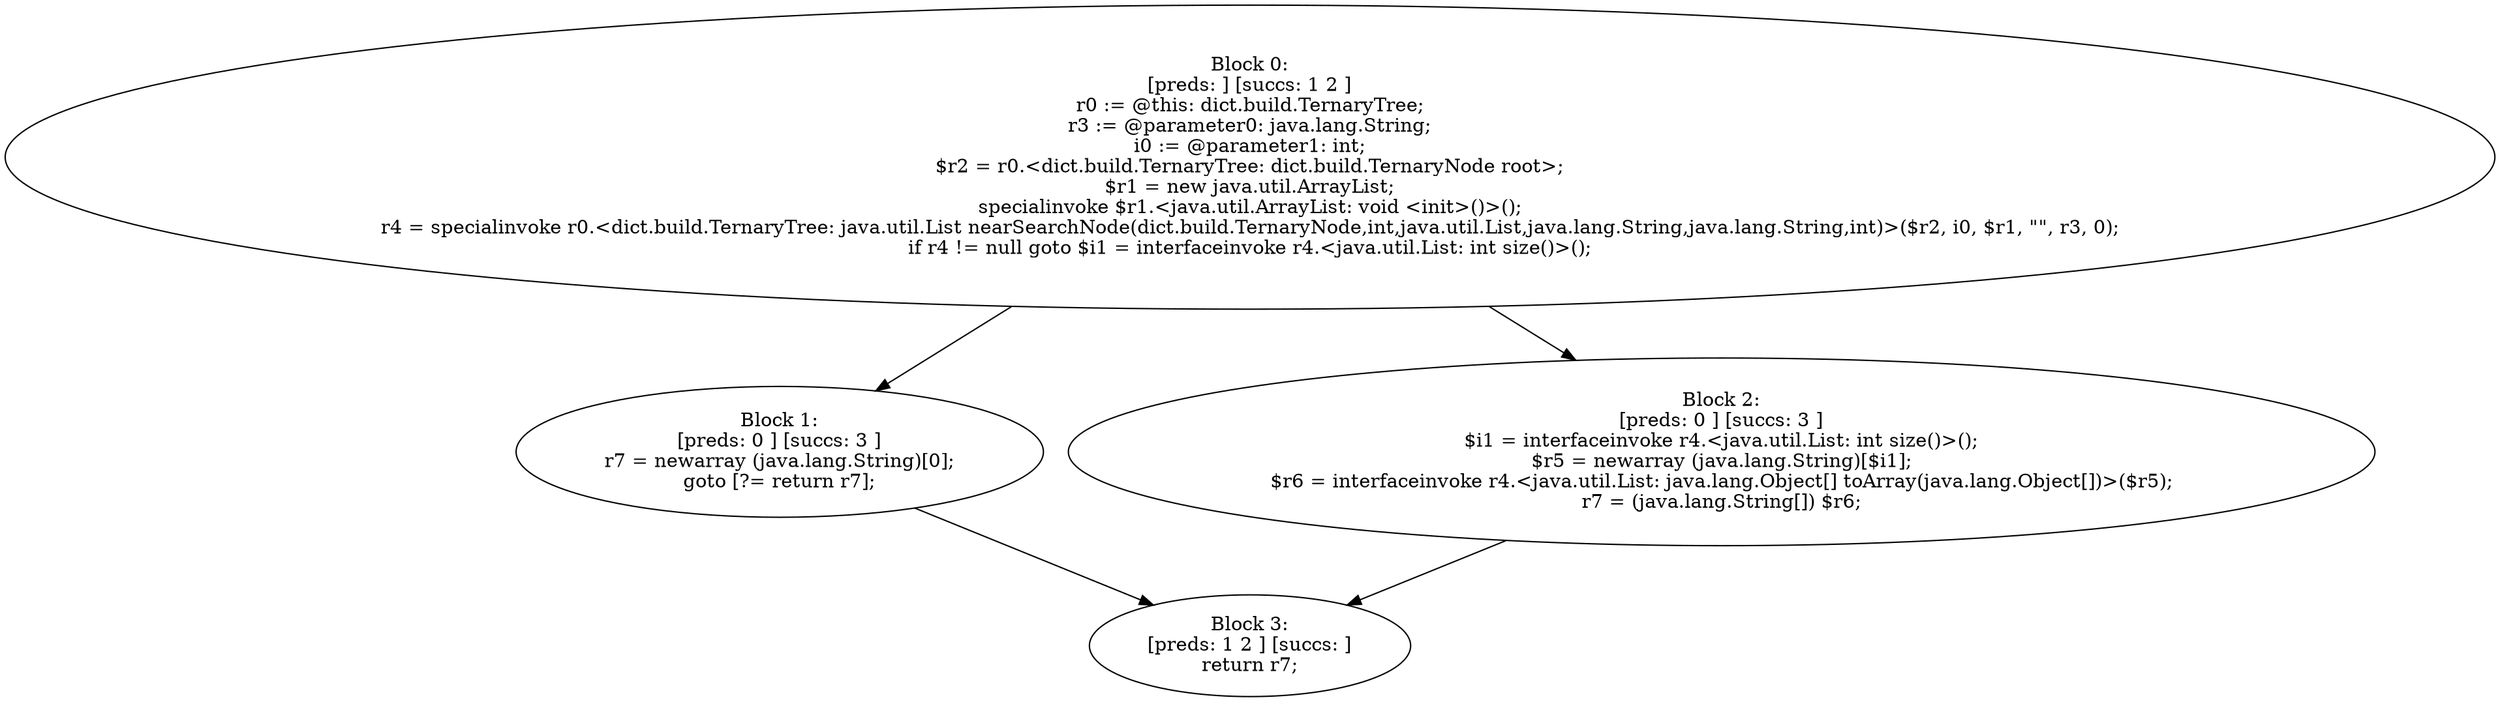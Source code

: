 digraph "unitGraph" {
    "Block 0:
[preds: ] [succs: 1 2 ]
r0 := @this: dict.build.TernaryTree;
r3 := @parameter0: java.lang.String;
i0 := @parameter1: int;
$r2 = r0.<dict.build.TernaryTree: dict.build.TernaryNode root>;
$r1 = new java.util.ArrayList;
specialinvoke $r1.<java.util.ArrayList: void <init>()>();
r4 = specialinvoke r0.<dict.build.TernaryTree: java.util.List nearSearchNode(dict.build.TernaryNode,int,java.util.List,java.lang.String,java.lang.String,int)>($r2, i0, $r1, \"\", r3, 0);
if r4 != null goto $i1 = interfaceinvoke r4.<java.util.List: int size()>();
"
    "Block 1:
[preds: 0 ] [succs: 3 ]
r7 = newarray (java.lang.String)[0];
goto [?= return r7];
"
    "Block 2:
[preds: 0 ] [succs: 3 ]
$i1 = interfaceinvoke r4.<java.util.List: int size()>();
$r5 = newarray (java.lang.String)[$i1];
$r6 = interfaceinvoke r4.<java.util.List: java.lang.Object[] toArray(java.lang.Object[])>($r5);
r7 = (java.lang.String[]) $r6;
"
    "Block 3:
[preds: 1 2 ] [succs: ]
return r7;
"
    "Block 0:
[preds: ] [succs: 1 2 ]
r0 := @this: dict.build.TernaryTree;
r3 := @parameter0: java.lang.String;
i0 := @parameter1: int;
$r2 = r0.<dict.build.TernaryTree: dict.build.TernaryNode root>;
$r1 = new java.util.ArrayList;
specialinvoke $r1.<java.util.ArrayList: void <init>()>();
r4 = specialinvoke r0.<dict.build.TernaryTree: java.util.List nearSearchNode(dict.build.TernaryNode,int,java.util.List,java.lang.String,java.lang.String,int)>($r2, i0, $r1, \"\", r3, 0);
if r4 != null goto $i1 = interfaceinvoke r4.<java.util.List: int size()>();
"->"Block 1:
[preds: 0 ] [succs: 3 ]
r7 = newarray (java.lang.String)[0];
goto [?= return r7];
";
    "Block 0:
[preds: ] [succs: 1 2 ]
r0 := @this: dict.build.TernaryTree;
r3 := @parameter0: java.lang.String;
i0 := @parameter1: int;
$r2 = r0.<dict.build.TernaryTree: dict.build.TernaryNode root>;
$r1 = new java.util.ArrayList;
specialinvoke $r1.<java.util.ArrayList: void <init>()>();
r4 = specialinvoke r0.<dict.build.TernaryTree: java.util.List nearSearchNode(dict.build.TernaryNode,int,java.util.List,java.lang.String,java.lang.String,int)>($r2, i0, $r1, \"\", r3, 0);
if r4 != null goto $i1 = interfaceinvoke r4.<java.util.List: int size()>();
"->"Block 2:
[preds: 0 ] [succs: 3 ]
$i1 = interfaceinvoke r4.<java.util.List: int size()>();
$r5 = newarray (java.lang.String)[$i1];
$r6 = interfaceinvoke r4.<java.util.List: java.lang.Object[] toArray(java.lang.Object[])>($r5);
r7 = (java.lang.String[]) $r6;
";
    "Block 1:
[preds: 0 ] [succs: 3 ]
r7 = newarray (java.lang.String)[0];
goto [?= return r7];
"->"Block 3:
[preds: 1 2 ] [succs: ]
return r7;
";
    "Block 2:
[preds: 0 ] [succs: 3 ]
$i1 = interfaceinvoke r4.<java.util.List: int size()>();
$r5 = newarray (java.lang.String)[$i1];
$r6 = interfaceinvoke r4.<java.util.List: java.lang.Object[] toArray(java.lang.Object[])>($r5);
r7 = (java.lang.String[]) $r6;
"->"Block 3:
[preds: 1 2 ] [succs: ]
return r7;
";
}
